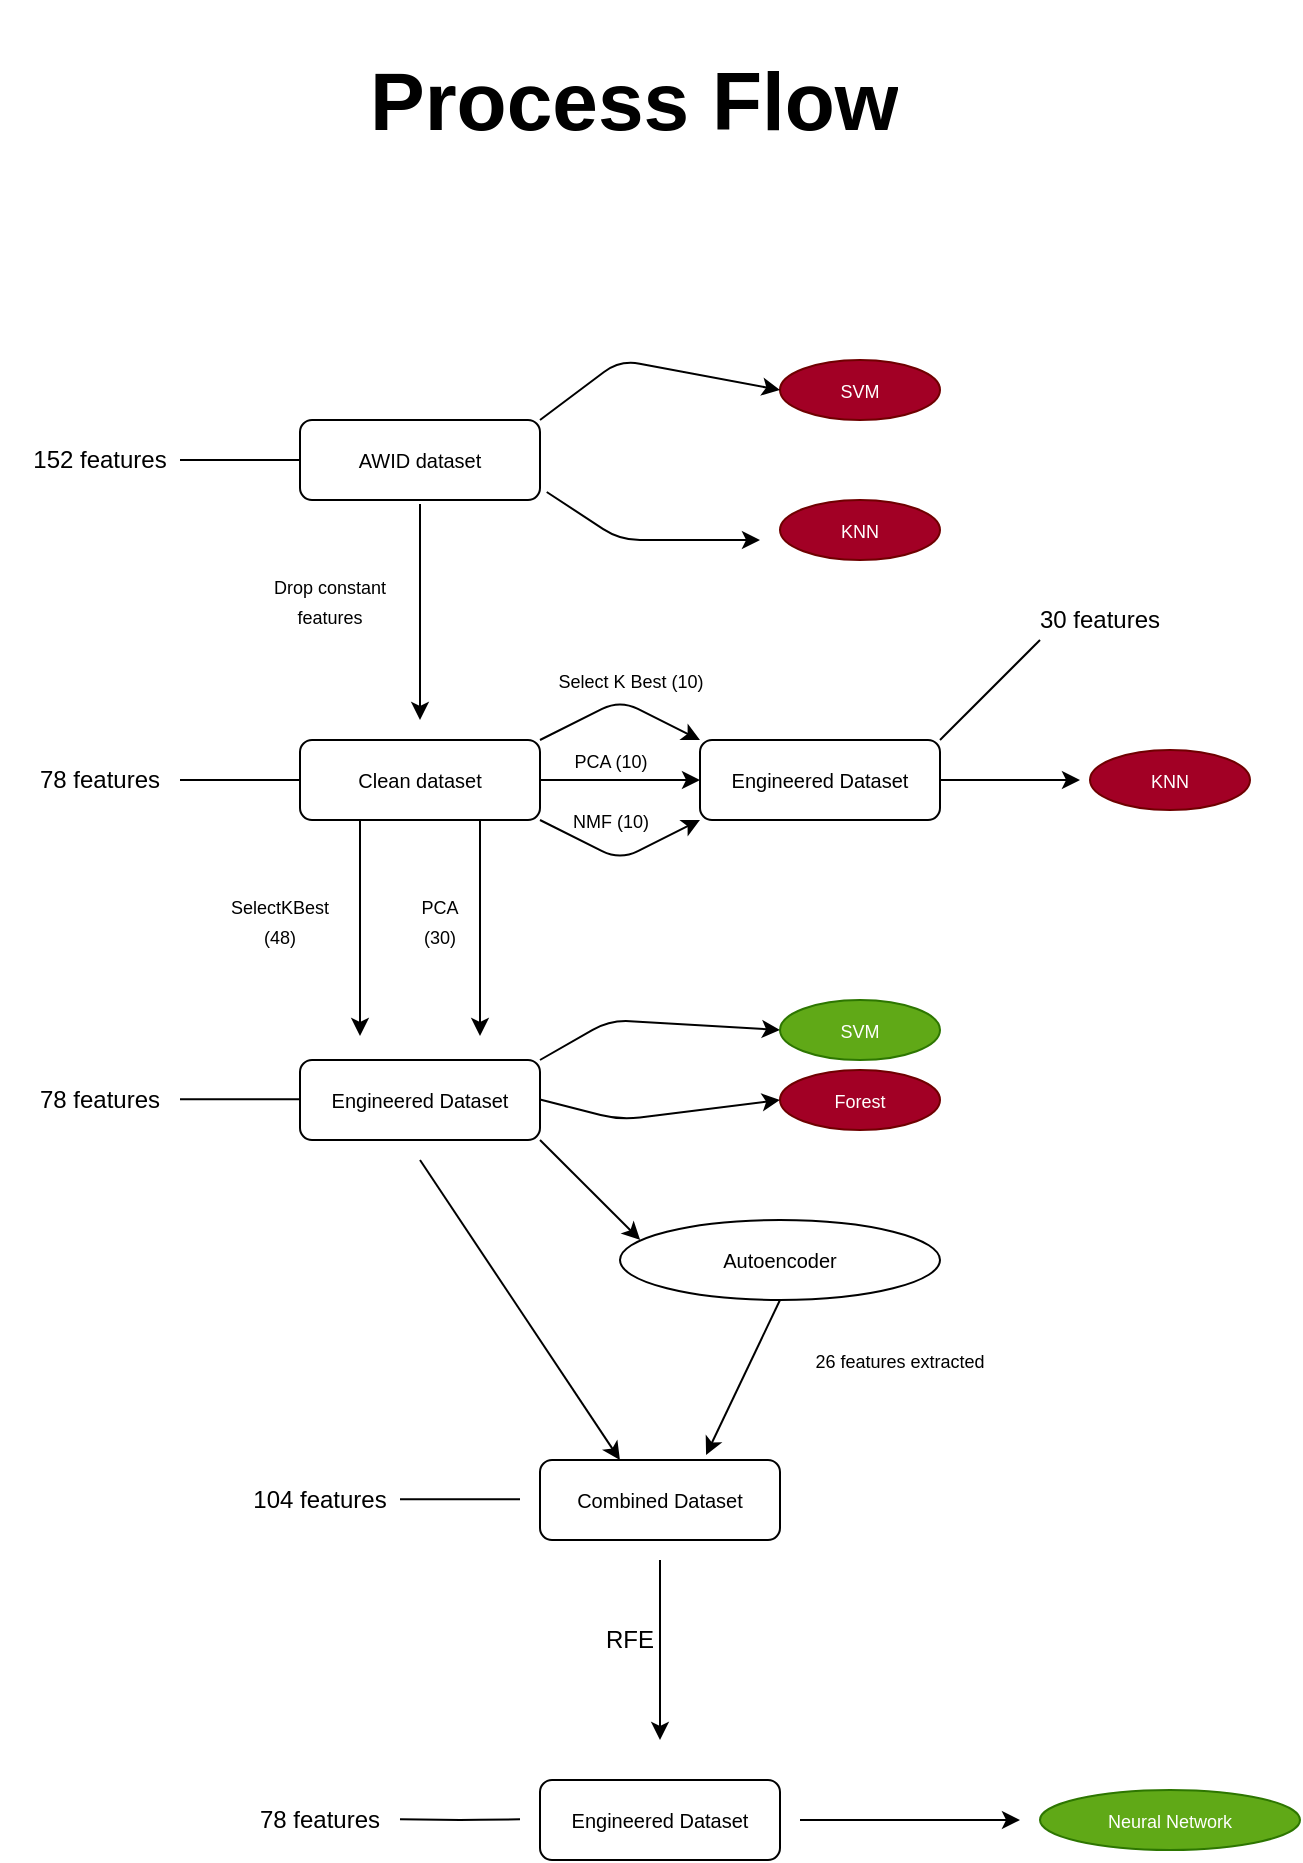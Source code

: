 <mxfile version="14.2.9" type="github">
  <diagram id="2JzIm_9Mfemfv4DpeEBT" name="Page-1">
    <mxGraphModel dx="1422" dy="798" grid="1" gridSize="10" guides="1" tooltips="1" connect="1" arrows="1" fold="1" page="1" pageScale="1" pageWidth="850" pageHeight="1100" math="0" shadow="0">
      <root>
        <mxCell id="0" />
        <mxCell id="1" parent="0" />
        <mxCell id="HBsmvhEcvi-Ap4iTGU9q-16" value="&lt;font style=&quot;font-size: 10px&quot;&gt;AWID dataset&lt;/font&gt;" style="rounded=1;whiteSpace=wrap;html=1;" vertex="1" parent="1">
          <mxGeometry x="250" y="220" width="120" height="40" as="geometry" />
        </mxCell>
        <mxCell id="HBsmvhEcvi-Ap4iTGU9q-17" value="" style="endArrow=classic;html=1;" edge="1" parent="1">
          <mxGeometry width="50" height="50" relative="1" as="geometry">
            <mxPoint x="310" y="262" as="sourcePoint" />
            <mxPoint x="310" y="370" as="targetPoint" />
          </mxGeometry>
        </mxCell>
        <mxCell id="HBsmvhEcvi-Ap4iTGU9q-18" value="&lt;font style=&quot;font-size: 10px&quot;&gt;Clean dataset&lt;/font&gt;" style="rounded=1;whiteSpace=wrap;html=1;" vertex="1" parent="1">
          <mxGeometry x="250" y="380" width="120" height="40" as="geometry" />
        </mxCell>
        <mxCell id="HBsmvhEcvi-Ap4iTGU9q-20" value="&lt;font style=&quot;font-size: 9px&quot;&gt;&lt;font style=&quot;font-size: 9px&quot;&gt;Drop cons&lt;/font&gt;tant features&lt;/font&gt;" style="text;html=1;strokeColor=none;fillColor=none;align=center;verticalAlign=middle;whiteSpace=wrap;rounded=0;" vertex="1" parent="1">
          <mxGeometry x="230" y="300" width="70" height="20" as="geometry" />
        </mxCell>
        <mxCell id="HBsmvhEcvi-Ap4iTGU9q-21" value="&lt;span style=&quot;font-size: 10px&quot;&gt;Engineered Dataset&lt;/span&gt;" style="rounded=1;whiteSpace=wrap;html=1;" vertex="1" parent="1">
          <mxGeometry x="450" y="380" width="120" height="40" as="geometry" />
        </mxCell>
        <mxCell id="HBsmvhEcvi-Ap4iTGU9q-23" value="" style="endArrow=classic;html=1;exitX=1;exitY=0;exitDx=0;exitDy=0;entryX=0;entryY=0;entryDx=0;entryDy=0;" edge="1" parent="1" source="HBsmvhEcvi-Ap4iTGU9q-18" target="HBsmvhEcvi-Ap4iTGU9q-21">
          <mxGeometry width="50" height="50" relative="1" as="geometry">
            <mxPoint x="370" y="370" as="sourcePoint" />
            <mxPoint x="450" y="370" as="targetPoint" />
            <Array as="points">
              <mxPoint x="410" y="360" />
            </Array>
          </mxGeometry>
        </mxCell>
        <mxCell id="HBsmvhEcvi-Ap4iTGU9q-24" value="" style="endArrow=classic;html=1;exitX=1;exitY=0.5;exitDx=0;exitDy=0;" edge="1" parent="1" source="HBsmvhEcvi-Ap4iTGU9q-18">
          <mxGeometry width="50" height="50" relative="1" as="geometry">
            <mxPoint x="400" y="450" as="sourcePoint" />
            <mxPoint x="450" y="400" as="targetPoint" />
          </mxGeometry>
        </mxCell>
        <mxCell id="HBsmvhEcvi-Ap4iTGU9q-25" value="&lt;font style=&quot;font-size: 9px&quot;&gt;Select K Best (10)&lt;/font&gt;" style="text;html=1;align=center;verticalAlign=middle;resizable=0;points=[];autosize=1;" vertex="1" parent="1">
          <mxGeometry x="370" y="340" width="90" height="20" as="geometry" />
        </mxCell>
        <mxCell id="HBsmvhEcvi-Ap4iTGU9q-26" value="&lt;font style=&quot;font-size: 9px&quot;&gt;PCA (10)&lt;/font&gt;" style="text;html=1;align=center;verticalAlign=middle;resizable=0;points=[];autosize=1;" vertex="1" parent="1">
          <mxGeometry x="380" y="380" width="50" height="20" as="geometry" />
        </mxCell>
        <mxCell id="HBsmvhEcvi-Ap4iTGU9q-27" value="" style="endArrow=classic;html=1;exitX=1;exitY=1;exitDx=0;exitDy=0;" edge="1" parent="1" source="HBsmvhEcvi-Ap4iTGU9q-18">
          <mxGeometry width="50" height="50" relative="1" as="geometry">
            <mxPoint x="400" y="470" as="sourcePoint" />
            <mxPoint x="450" y="420" as="targetPoint" />
            <Array as="points">
              <mxPoint x="410" y="440" />
            </Array>
          </mxGeometry>
        </mxCell>
        <mxCell id="HBsmvhEcvi-Ap4iTGU9q-28" value="&lt;font style=&quot;font-size: 9px&quot;&gt;NMF (10)&lt;/font&gt;" style="text;html=1;align=center;verticalAlign=middle;resizable=0;points=[];autosize=1;" vertex="1" parent="1">
          <mxGeometry x="380" y="410" width="50" height="20" as="geometry" />
        </mxCell>
        <mxCell id="HBsmvhEcvi-Ap4iTGU9q-30" value="&lt;span style=&quot;font-size: 10px&quot;&gt;Engineered Dataset&lt;/span&gt;" style="rounded=1;whiteSpace=wrap;html=1;" vertex="1" parent="1">
          <mxGeometry x="250" y="540" width="120" height="40" as="geometry" />
        </mxCell>
        <mxCell id="HBsmvhEcvi-Ap4iTGU9q-31" value="" style="endArrow=classic;html=1;" edge="1" parent="1">
          <mxGeometry width="50" height="50" relative="1" as="geometry">
            <mxPoint x="280" y="420" as="sourcePoint" />
            <mxPoint x="280" y="528" as="targetPoint" />
          </mxGeometry>
        </mxCell>
        <mxCell id="HBsmvhEcvi-Ap4iTGU9q-32" value="" style="endArrow=classic;html=1;" edge="1" parent="1">
          <mxGeometry width="50" height="50" relative="1" as="geometry">
            <mxPoint x="340" y="420" as="sourcePoint" />
            <mxPoint x="340" y="528" as="targetPoint" />
          </mxGeometry>
        </mxCell>
        <mxCell id="HBsmvhEcvi-Ap4iTGU9q-35" value="&lt;font style=&quot;font-size: 9px&quot;&gt;SelectKBest&lt;br&gt;(48)&lt;br&gt;&lt;/font&gt;" style="text;html=1;strokeColor=none;fillColor=none;align=center;verticalAlign=middle;whiteSpace=wrap;rounded=0;rotation=0;" vertex="1" parent="1">
          <mxGeometry x="200" y="460" width="80" height="20" as="geometry" />
        </mxCell>
        <mxCell id="HBsmvhEcvi-Ap4iTGU9q-36" value="&lt;font style=&quot;font-size: 9px&quot;&gt;PCA&lt;br&gt;(30)&lt;br&gt;&lt;/font&gt;" style="text;html=1;strokeColor=none;fillColor=none;align=center;verticalAlign=middle;whiteSpace=wrap;rounded=0;" vertex="1" parent="1">
          <mxGeometry x="280" y="460" width="80" height="20" as="geometry" />
        </mxCell>
        <mxCell id="HBsmvhEcvi-Ap4iTGU9q-37" value="" style="endArrow=classic;html=1;" edge="1" parent="1">
          <mxGeometry width="50" height="50" relative="1" as="geometry">
            <mxPoint x="370" y="540" as="sourcePoint" />
            <mxPoint x="490" y="525" as="targetPoint" />
            <Array as="points">
              <mxPoint x="405" y="520" />
            </Array>
          </mxGeometry>
        </mxCell>
        <mxCell id="HBsmvhEcvi-Ap4iTGU9q-38" value="" style="endArrow=classic;html=1;" edge="1" parent="1">
          <mxGeometry width="50" height="50" relative="1" as="geometry">
            <mxPoint x="370" y="559.75" as="sourcePoint" />
            <mxPoint x="490" y="560" as="targetPoint" />
            <Array as="points">
              <mxPoint x="410" y="570" />
            </Array>
          </mxGeometry>
        </mxCell>
        <mxCell id="HBsmvhEcvi-Ap4iTGU9q-40" value="&lt;font style=&quot;font-size: 9px&quot;&gt;SVM&lt;/font&gt;" style="ellipse;whiteSpace=wrap;html=1;fillColor=#60a917;strokeColor=#2D7600;fontColor=#ffffff;" vertex="1" parent="1">
          <mxGeometry x="490" y="510" width="80" height="30" as="geometry" />
        </mxCell>
        <mxCell id="HBsmvhEcvi-Ap4iTGU9q-41" value="&lt;font style=&quot;font-size: 9px&quot;&gt;Forest&lt;/font&gt;" style="ellipse;whiteSpace=wrap;html=1;fillColor=#a20025;strokeColor=#6F0000;fontColor=#ffffff;" vertex="1" parent="1">
          <mxGeometry x="490" y="545" width="80" height="30" as="geometry" />
        </mxCell>
        <mxCell id="HBsmvhEcvi-Ap4iTGU9q-42" value="" style="endArrow=classic;html=1;exitX=1;exitY=1;exitDx=0;exitDy=0;entryX=0.063;entryY=0.25;entryDx=0;entryDy=0;entryPerimeter=0;" edge="1" parent="1" source="HBsmvhEcvi-Ap4iTGU9q-30" target="HBsmvhEcvi-Ap4iTGU9q-43">
          <mxGeometry width="50" height="50" relative="1" as="geometry">
            <mxPoint x="490" y="650" as="sourcePoint" />
            <mxPoint x="410" y="620" as="targetPoint" />
          </mxGeometry>
        </mxCell>
        <mxCell id="HBsmvhEcvi-Ap4iTGU9q-43" value="&lt;font style=&quot;font-size: 10px&quot;&gt;Autoencoder&lt;/font&gt;" style="ellipse;whiteSpace=wrap;html=1;" vertex="1" parent="1">
          <mxGeometry x="410" y="620" width="160" height="40" as="geometry" />
        </mxCell>
        <mxCell id="HBsmvhEcvi-Ap4iTGU9q-44" value="" style="endArrow=classic;html=1;exitX=0.5;exitY=1;exitDx=0;exitDy=0;entryX=0.692;entryY=-0.062;entryDx=0;entryDy=0;entryPerimeter=0;" edge="1" parent="1" source="HBsmvhEcvi-Ap4iTGU9q-43" target="HBsmvhEcvi-Ap4iTGU9q-47">
          <mxGeometry width="50" height="50" relative="1" as="geometry">
            <mxPoint x="490" y="700" as="sourcePoint" />
            <mxPoint x="460" y="730" as="targetPoint" />
          </mxGeometry>
        </mxCell>
        <mxCell id="HBsmvhEcvi-Ap4iTGU9q-45" value="&lt;font style=&quot;font-size: 9px&quot;&gt;26 features extracted&lt;/font&gt;" style="text;html=1;strokeColor=none;fillColor=none;align=center;verticalAlign=middle;whiteSpace=wrap;rounded=0;" vertex="1" parent="1">
          <mxGeometry x="500" y="680" width="100" height="20" as="geometry" />
        </mxCell>
        <mxCell id="HBsmvhEcvi-Ap4iTGU9q-46" value="" style="endArrow=classic;html=1;entryX=0.333;entryY=0;entryDx=0;entryDy=0;entryPerimeter=0;" edge="1" parent="1" target="HBsmvhEcvi-Ap4iTGU9q-47">
          <mxGeometry width="50" height="50" relative="1" as="geometry">
            <mxPoint x="310" y="590" as="sourcePoint" />
            <mxPoint x="400" y="730" as="targetPoint" />
          </mxGeometry>
        </mxCell>
        <mxCell id="HBsmvhEcvi-Ap4iTGU9q-47" value="&lt;span style=&quot;font-size: 10px&quot;&gt;Combined Dataset&lt;/span&gt;" style="rounded=1;whiteSpace=wrap;html=1;" vertex="1" parent="1">
          <mxGeometry x="370" y="740" width="120" height="40" as="geometry" />
        </mxCell>
        <mxCell id="HBsmvhEcvi-Ap4iTGU9q-48" value="" style="endArrow=classic;html=1;" edge="1" parent="1">
          <mxGeometry width="50" height="50" relative="1" as="geometry">
            <mxPoint x="430" y="790" as="sourcePoint" />
            <mxPoint x="430" y="880" as="targetPoint" />
            <Array as="points">
              <mxPoint x="430" y="840" />
            </Array>
          </mxGeometry>
        </mxCell>
        <mxCell id="HBsmvhEcvi-Ap4iTGU9q-50" value="RFE" style="text;html=1;strokeColor=none;fillColor=none;align=center;verticalAlign=middle;whiteSpace=wrap;rounded=0;" vertex="1" parent="1">
          <mxGeometry x="385" y="820" width="60" height="20" as="geometry" />
        </mxCell>
        <mxCell id="HBsmvhEcvi-Ap4iTGU9q-51" value="&lt;span style=&quot;font-size: 10px&quot;&gt;Engineered Dataset&lt;/span&gt;" style="rounded=1;whiteSpace=wrap;html=1;" vertex="1" parent="1">
          <mxGeometry x="370" y="900" width="120" height="40" as="geometry" />
        </mxCell>
        <mxCell id="HBsmvhEcvi-Ap4iTGU9q-52" value="" style="endArrow=classic;html=1;" edge="1" parent="1">
          <mxGeometry width="50" height="50" relative="1" as="geometry">
            <mxPoint x="500" y="920" as="sourcePoint" />
            <mxPoint x="610" y="920" as="targetPoint" />
          </mxGeometry>
        </mxCell>
        <mxCell id="HBsmvhEcvi-Ap4iTGU9q-57" value="" style="endArrow=none;html=1;" edge="1" parent="1">
          <mxGeometry width="50" height="50" relative="1" as="geometry">
            <mxPoint x="190" y="240" as="sourcePoint" />
            <mxPoint x="250" y="240" as="targetPoint" />
          </mxGeometry>
        </mxCell>
        <mxCell id="HBsmvhEcvi-Ap4iTGU9q-58" value="152 features" style="text;html=1;strokeColor=none;fillColor=none;align=center;verticalAlign=middle;whiteSpace=wrap;rounded=0;" vertex="1" parent="1">
          <mxGeometry x="100" y="230" width="100" height="20" as="geometry" />
        </mxCell>
        <mxCell id="HBsmvhEcvi-Ap4iTGU9q-59" value="" style="endArrow=none;html=1;" edge="1" parent="1">
          <mxGeometry width="50" height="50" relative="1" as="geometry">
            <mxPoint x="190" y="400" as="sourcePoint" />
            <mxPoint x="250" y="400" as="targetPoint" />
          </mxGeometry>
        </mxCell>
        <mxCell id="HBsmvhEcvi-Ap4iTGU9q-60" value="78 features" style="text;html=1;strokeColor=none;fillColor=none;align=center;verticalAlign=middle;whiteSpace=wrap;rounded=0;" vertex="1" parent="1">
          <mxGeometry x="100" y="390" width="100" height="20" as="geometry" />
        </mxCell>
        <mxCell id="HBsmvhEcvi-Ap4iTGU9q-61" value="" style="endArrow=none;html=1;" edge="1" parent="1">
          <mxGeometry width="50" height="50" relative="1" as="geometry">
            <mxPoint x="570" y="380" as="sourcePoint" />
            <mxPoint x="620" y="330" as="targetPoint" />
          </mxGeometry>
        </mxCell>
        <mxCell id="HBsmvhEcvi-Ap4iTGU9q-62" value="30 features" style="text;html=1;strokeColor=none;fillColor=none;align=center;verticalAlign=middle;whiteSpace=wrap;rounded=0;" vertex="1" parent="1">
          <mxGeometry x="600" y="310" width="100" height="20" as="geometry" />
        </mxCell>
        <mxCell id="HBsmvhEcvi-Ap4iTGU9q-63" value="" style="endArrow=none;html=1;" edge="1" parent="1">
          <mxGeometry width="50" height="50" relative="1" as="geometry">
            <mxPoint x="190" y="559.67" as="sourcePoint" />
            <mxPoint x="250" y="559.67" as="targetPoint" />
          </mxGeometry>
        </mxCell>
        <mxCell id="HBsmvhEcvi-Ap4iTGU9q-64" value="78 features" style="text;html=1;strokeColor=none;fillColor=none;align=center;verticalAlign=middle;whiteSpace=wrap;rounded=0;" vertex="1" parent="1">
          <mxGeometry x="100" y="550" width="100" height="20" as="geometry" />
        </mxCell>
        <mxCell id="HBsmvhEcvi-Ap4iTGU9q-65" value="" style="endArrow=none;html=1;" edge="1" parent="1">
          <mxGeometry width="50" height="50" relative="1" as="geometry">
            <mxPoint x="300" y="759.67" as="sourcePoint" />
            <mxPoint x="360" y="759.67" as="targetPoint" />
          </mxGeometry>
        </mxCell>
        <mxCell id="HBsmvhEcvi-Ap4iTGU9q-66" value="104 features" style="text;html=1;strokeColor=none;fillColor=none;align=center;verticalAlign=middle;whiteSpace=wrap;rounded=0;" vertex="1" parent="1">
          <mxGeometry x="210" y="750" width="100" height="20" as="geometry" />
        </mxCell>
        <mxCell id="HBsmvhEcvi-Ap4iTGU9q-67" value="" style="endArrow=none;html=1;" edge="1" parent="1">
          <mxGeometry width="50" height="50" relative="1" as="geometry">
            <mxPoint x="300" y="919.67" as="sourcePoint" />
            <mxPoint x="360" y="919.67" as="targetPoint" />
            <Array as="points">
              <mxPoint x="330" y="920" />
            </Array>
          </mxGeometry>
        </mxCell>
        <mxCell id="HBsmvhEcvi-Ap4iTGU9q-68" value="78 features" style="text;html=1;strokeColor=none;fillColor=none;align=center;verticalAlign=middle;whiteSpace=wrap;rounded=0;" vertex="1" parent="1">
          <mxGeometry x="210" y="910" width="100" height="20" as="geometry" />
        </mxCell>
        <mxCell id="HBsmvhEcvi-Ap4iTGU9q-69" value="&lt;span style=&quot;font-size: 9px&quot;&gt;Neural Network&lt;/span&gt;" style="ellipse;whiteSpace=wrap;html=1;fillColor=#60a917;strokeColor=#2D7600;fontColor=#ffffff;" vertex="1" parent="1">
          <mxGeometry x="620" y="905" width="130" height="30" as="geometry" />
        </mxCell>
        <mxCell id="HBsmvhEcvi-Ap4iTGU9q-70" value="&lt;font style=&quot;font-size: 9px&quot;&gt;SVM&lt;/font&gt;" style="ellipse;whiteSpace=wrap;html=1;fillColor=#a20025;strokeColor=#6F0000;fontColor=#ffffff;" vertex="1" parent="1">
          <mxGeometry x="490" y="190" width="80" height="30" as="geometry" />
        </mxCell>
        <mxCell id="HBsmvhEcvi-Ap4iTGU9q-71" value="&lt;font style=&quot;font-size: 9px&quot;&gt;KNN&lt;/font&gt;" style="ellipse;whiteSpace=wrap;html=1;fillColor=#a20025;strokeColor=#6F0000;fontColor=#ffffff;" vertex="1" parent="1">
          <mxGeometry x="490" y="260" width="80" height="30" as="geometry" />
        </mxCell>
        <mxCell id="HBsmvhEcvi-Ap4iTGU9q-72" value="" style="endArrow=classic;html=1;entryX=0;entryY=0.5;entryDx=0;entryDy=0;" edge="1" parent="1" target="HBsmvhEcvi-Ap4iTGU9q-70">
          <mxGeometry width="50" height="50" relative="1" as="geometry">
            <mxPoint x="370" y="220" as="sourcePoint" />
            <mxPoint x="420" y="170" as="targetPoint" />
            <Array as="points">
              <mxPoint x="410" y="190" />
            </Array>
          </mxGeometry>
        </mxCell>
        <mxCell id="HBsmvhEcvi-Ap4iTGU9q-73" value="" style="endArrow=classic;html=1;exitX=1.028;exitY=0.9;exitDx=0;exitDy=0;exitPerimeter=0;" edge="1" parent="1" source="HBsmvhEcvi-Ap4iTGU9q-16">
          <mxGeometry width="50" height="50" relative="1" as="geometry">
            <mxPoint x="380" y="260" as="sourcePoint" />
            <mxPoint x="480" y="280" as="targetPoint" />
            <Array as="points">
              <mxPoint x="410" y="280" />
            </Array>
          </mxGeometry>
        </mxCell>
        <mxCell id="HBsmvhEcvi-Ap4iTGU9q-74" value="" style="endArrow=classic;html=1;" edge="1" parent="1">
          <mxGeometry width="50" height="50" relative="1" as="geometry">
            <mxPoint x="570" y="400" as="sourcePoint" />
            <mxPoint x="640" y="400" as="targetPoint" />
          </mxGeometry>
        </mxCell>
        <mxCell id="HBsmvhEcvi-Ap4iTGU9q-75" value="&lt;font style=&quot;font-size: 9px&quot;&gt;KNN&lt;/font&gt;" style="ellipse;whiteSpace=wrap;html=1;fillColor=#a20025;strokeColor=#6F0000;fontColor=#ffffff;" vertex="1" parent="1">
          <mxGeometry x="645" y="385" width="80" height="30" as="geometry" />
        </mxCell>
        <mxCell id="HBsmvhEcvi-Ap4iTGU9q-76" value="&lt;h1 style=&quot;font-size: 41px&quot;&gt;&lt;font style=&quot;font-size: 41px&quot;&gt;Process Flow&lt;/font&gt;&lt;/h1&gt;&lt;p style=&quot;font-size: 41px&quot;&gt;&lt;font style=&quot;font-size: 41px&quot;&gt;&amp;nbsp;&lt;/font&gt;&lt;/p&gt;" style="text;html=1;strokeColor=none;fillColor=none;spacing=5;spacingTop=-20;whiteSpace=wrap;overflow=hidden;rounded=0;" vertex="1" parent="1">
          <mxGeometry x="280" y="20" width="320" height="120" as="geometry" />
        </mxCell>
      </root>
    </mxGraphModel>
  </diagram>
</mxfile>
